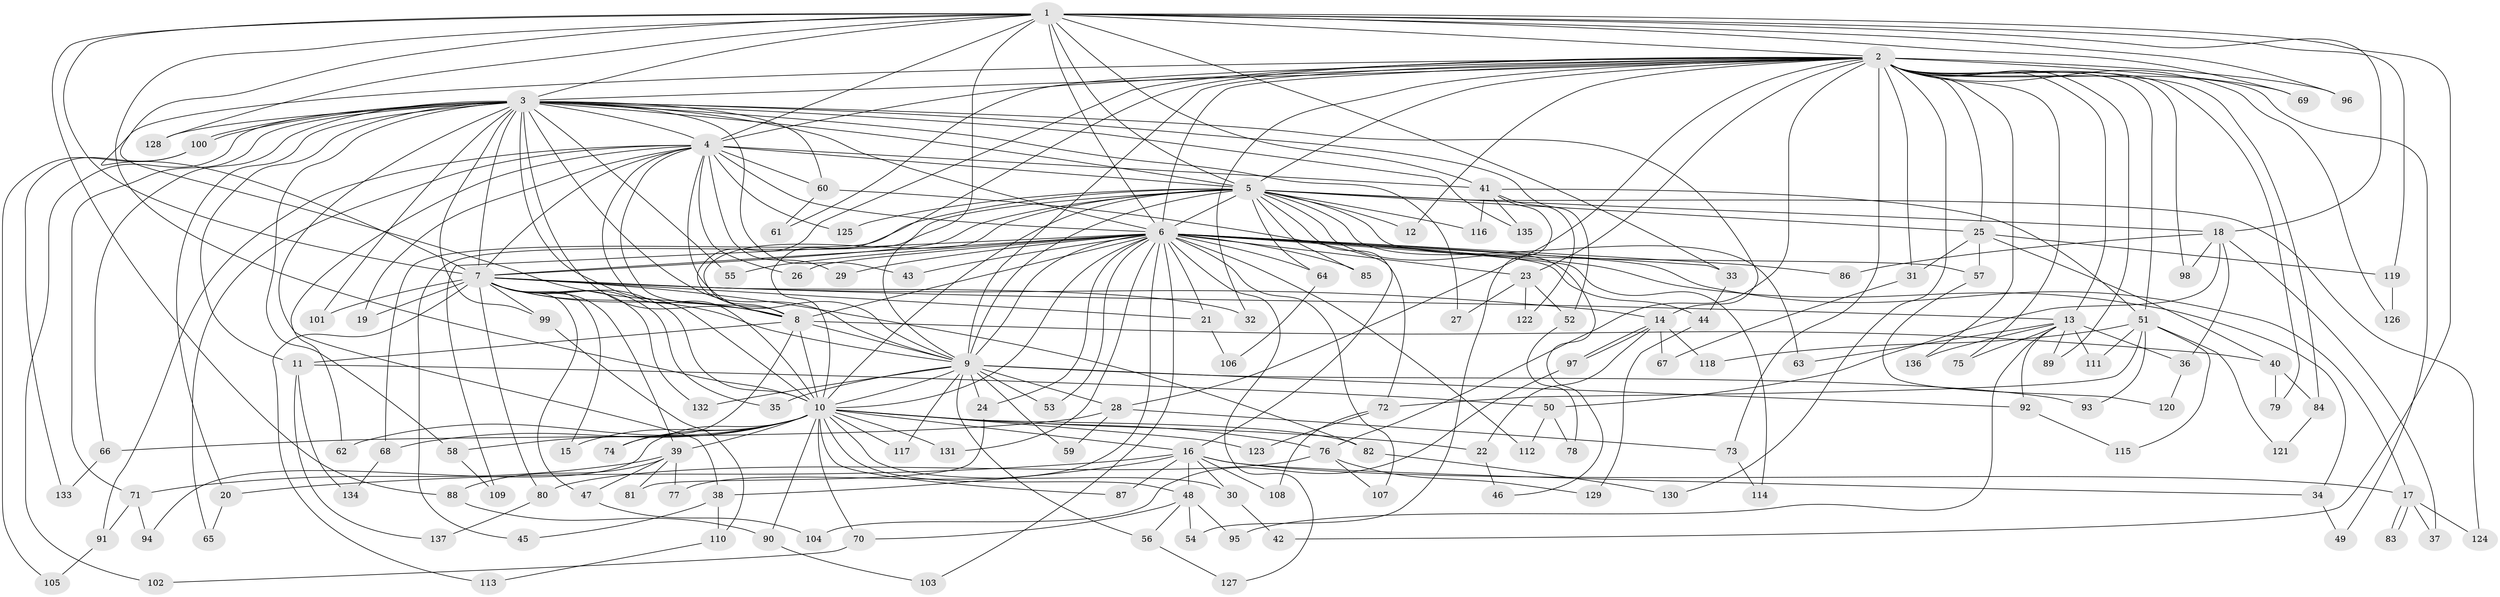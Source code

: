 // Generated by graph-tools (version 1.1) at 2025/43/03/09/25 04:43:29]
// undirected, 137 vertices, 299 edges
graph export_dot {
graph [start="1"]
  node [color=gray90,style=filled];
  1;
  2;
  3;
  4;
  5;
  6;
  7;
  8;
  9;
  10;
  11;
  12;
  13;
  14;
  15;
  16;
  17;
  18;
  19;
  20;
  21;
  22;
  23;
  24;
  25;
  26;
  27;
  28;
  29;
  30;
  31;
  32;
  33;
  34;
  35;
  36;
  37;
  38;
  39;
  40;
  41;
  42;
  43;
  44;
  45;
  46;
  47;
  48;
  49;
  50;
  51;
  52;
  53;
  54;
  55;
  56;
  57;
  58;
  59;
  60;
  61;
  62;
  63;
  64;
  65;
  66;
  67;
  68;
  69;
  70;
  71;
  72;
  73;
  74;
  75;
  76;
  77;
  78;
  79;
  80;
  81;
  82;
  83;
  84;
  85;
  86;
  87;
  88;
  89;
  90;
  91;
  92;
  93;
  94;
  95;
  96;
  97;
  98;
  99;
  100;
  101;
  102;
  103;
  104;
  105;
  106;
  107;
  108;
  109;
  110;
  111;
  112;
  113;
  114;
  115;
  116;
  117;
  118;
  119;
  120;
  121;
  122;
  123;
  124;
  125;
  126;
  127;
  128;
  129;
  130;
  131;
  132;
  133;
  134;
  135;
  136;
  137;
  1 -- 2;
  1 -- 3;
  1 -- 4;
  1 -- 5;
  1 -- 6;
  1 -- 7;
  1 -- 8;
  1 -- 9;
  1 -- 10;
  1 -- 18;
  1 -- 33;
  1 -- 41;
  1 -- 42;
  1 -- 69;
  1 -- 88;
  1 -- 96;
  1 -- 119;
  1 -- 128;
  2 -- 3;
  2 -- 4;
  2 -- 5;
  2 -- 6;
  2 -- 7;
  2 -- 8;
  2 -- 9;
  2 -- 10;
  2 -- 12;
  2 -- 13;
  2 -- 23;
  2 -- 25;
  2 -- 28;
  2 -- 31;
  2 -- 32;
  2 -- 49;
  2 -- 51;
  2 -- 61;
  2 -- 69;
  2 -- 73;
  2 -- 75;
  2 -- 76;
  2 -- 79;
  2 -- 84;
  2 -- 89;
  2 -- 96;
  2 -- 98;
  2 -- 126;
  2 -- 130;
  2 -- 136;
  3 -- 4;
  3 -- 5;
  3 -- 6;
  3 -- 7;
  3 -- 8;
  3 -- 9;
  3 -- 10;
  3 -- 11;
  3 -- 14;
  3 -- 20;
  3 -- 27;
  3 -- 38;
  3 -- 43;
  3 -- 52;
  3 -- 55;
  3 -- 58;
  3 -- 60;
  3 -- 66;
  3 -- 71;
  3 -- 99;
  3 -- 100;
  3 -- 100;
  3 -- 101;
  3 -- 102;
  3 -- 128;
  3 -- 135;
  4 -- 5;
  4 -- 6;
  4 -- 7;
  4 -- 8;
  4 -- 9;
  4 -- 10;
  4 -- 19;
  4 -- 26;
  4 -- 29;
  4 -- 41;
  4 -- 60;
  4 -- 62;
  4 -- 65;
  4 -- 91;
  4 -- 125;
  5 -- 6;
  5 -- 7;
  5 -- 8;
  5 -- 9;
  5 -- 10;
  5 -- 12;
  5 -- 16;
  5 -- 18;
  5 -- 25;
  5 -- 45;
  5 -- 46;
  5 -- 57;
  5 -- 63;
  5 -- 64;
  5 -- 68;
  5 -- 85;
  5 -- 116;
  5 -- 124;
  5 -- 125;
  6 -- 7;
  6 -- 8;
  6 -- 9;
  6 -- 10;
  6 -- 17;
  6 -- 21;
  6 -- 23;
  6 -- 24;
  6 -- 26;
  6 -- 29;
  6 -- 33;
  6 -- 34;
  6 -- 43;
  6 -- 44;
  6 -- 53;
  6 -- 55;
  6 -- 64;
  6 -- 77;
  6 -- 85;
  6 -- 86;
  6 -- 103;
  6 -- 107;
  6 -- 109;
  6 -- 112;
  6 -- 114;
  6 -- 127;
  6 -- 131;
  7 -- 8;
  7 -- 9;
  7 -- 10;
  7 -- 13;
  7 -- 14;
  7 -- 15;
  7 -- 19;
  7 -- 21;
  7 -- 32;
  7 -- 35;
  7 -- 39;
  7 -- 47;
  7 -- 80;
  7 -- 82;
  7 -- 99;
  7 -- 101;
  7 -- 113;
  7 -- 132;
  8 -- 9;
  8 -- 10;
  8 -- 11;
  8 -- 40;
  8 -- 74;
  9 -- 10;
  9 -- 24;
  9 -- 28;
  9 -- 35;
  9 -- 53;
  9 -- 56;
  9 -- 59;
  9 -- 92;
  9 -- 93;
  9 -- 117;
  9 -- 132;
  10 -- 15;
  10 -- 16;
  10 -- 22;
  10 -- 30;
  10 -- 39;
  10 -- 48;
  10 -- 58;
  10 -- 62;
  10 -- 68;
  10 -- 70;
  10 -- 74;
  10 -- 76;
  10 -- 82;
  10 -- 87;
  10 -- 90;
  10 -- 94;
  10 -- 117;
  10 -- 123;
  10 -- 131;
  11 -- 50;
  11 -- 134;
  11 -- 137;
  13 -- 36;
  13 -- 63;
  13 -- 75;
  13 -- 89;
  13 -- 92;
  13 -- 95;
  13 -- 111;
  13 -- 136;
  14 -- 22;
  14 -- 67;
  14 -- 97;
  14 -- 97;
  14 -- 118;
  16 -- 17;
  16 -- 20;
  16 -- 30;
  16 -- 34;
  16 -- 38;
  16 -- 48;
  16 -- 87;
  16 -- 108;
  17 -- 37;
  17 -- 83;
  17 -- 83;
  17 -- 124;
  18 -- 36;
  18 -- 37;
  18 -- 50;
  18 -- 86;
  18 -- 98;
  20 -- 65;
  21 -- 106;
  22 -- 46;
  23 -- 27;
  23 -- 52;
  23 -- 122;
  24 -- 81;
  25 -- 31;
  25 -- 40;
  25 -- 57;
  25 -- 119;
  28 -- 59;
  28 -- 66;
  28 -- 73;
  30 -- 42;
  31 -- 67;
  33 -- 44;
  34 -- 49;
  36 -- 120;
  38 -- 45;
  38 -- 110;
  39 -- 47;
  39 -- 71;
  39 -- 77;
  39 -- 81;
  39 -- 88;
  40 -- 79;
  40 -- 84;
  41 -- 51;
  41 -- 54;
  41 -- 116;
  41 -- 122;
  41 -- 135;
  44 -- 129;
  47 -- 104;
  48 -- 54;
  48 -- 56;
  48 -- 70;
  48 -- 95;
  50 -- 78;
  50 -- 112;
  51 -- 72;
  51 -- 93;
  51 -- 111;
  51 -- 115;
  51 -- 118;
  51 -- 121;
  52 -- 78;
  56 -- 127;
  57 -- 120;
  58 -- 109;
  60 -- 61;
  60 -- 72;
  64 -- 106;
  66 -- 133;
  68 -- 134;
  70 -- 102;
  71 -- 91;
  71 -- 94;
  72 -- 108;
  72 -- 123;
  73 -- 114;
  76 -- 80;
  76 -- 107;
  76 -- 129;
  80 -- 137;
  82 -- 130;
  84 -- 121;
  88 -- 90;
  90 -- 103;
  91 -- 105;
  92 -- 115;
  97 -- 104;
  99 -- 110;
  100 -- 105;
  100 -- 133;
  110 -- 113;
  119 -- 126;
}
